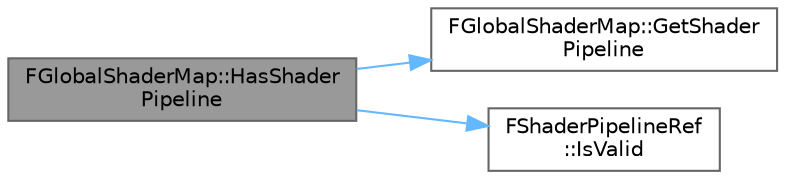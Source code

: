 digraph "FGlobalShaderMap::HasShaderPipeline"
{
 // INTERACTIVE_SVG=YES
 // LATEX_PDF_SIZE
  bgcolor="transparent";
  edge [fontname=Helvetica,fontsize=10,labelfontname=Helvetica,labelfontsize=10];
  node [fontname=Helvetica,fontsize=10,shape=box,height=0.2,width=0.4];
  rankdir="LR";
  Node1 [id="Node000001",label="FGlobalShaderMap::HasShader\lPipeline",height=0.2,width=0.4,color="gray40", fillcolor="grey60", style="filled", fontcolor="black",tooltip=" "];
  Node1 -> Node2 [id="edge1_Node000001_Node000002",color="steelblue1",style="solid",tooltip=" "];
  Node2 [id="Node000002",label="FGlobalShaderMap::GetShader\lPipeline",height=0.2,width=0.4,color="grey40", fillcolor="white", style="filled",URL="$de/d45/classFGlobalShaderMap.html#a35b3ee53a79379cac6579d47a7d166dc",tooltip=" "];
  Node1 -> Node3 [id="edge2_Node000001_Node000003",color="steelblue1",style="solid",tooltip=" "];
  Node3 [id="Node000003",label="FShaderPipelineRef\l::IsValid",height=0.2,width=0.4,color="grey40", fillcolor="white", style="filled",URL="$dc/d6d/classFShaderPipelineRef.html#a8506218e404674bd629383038623a281",tooltip=" "];
}
